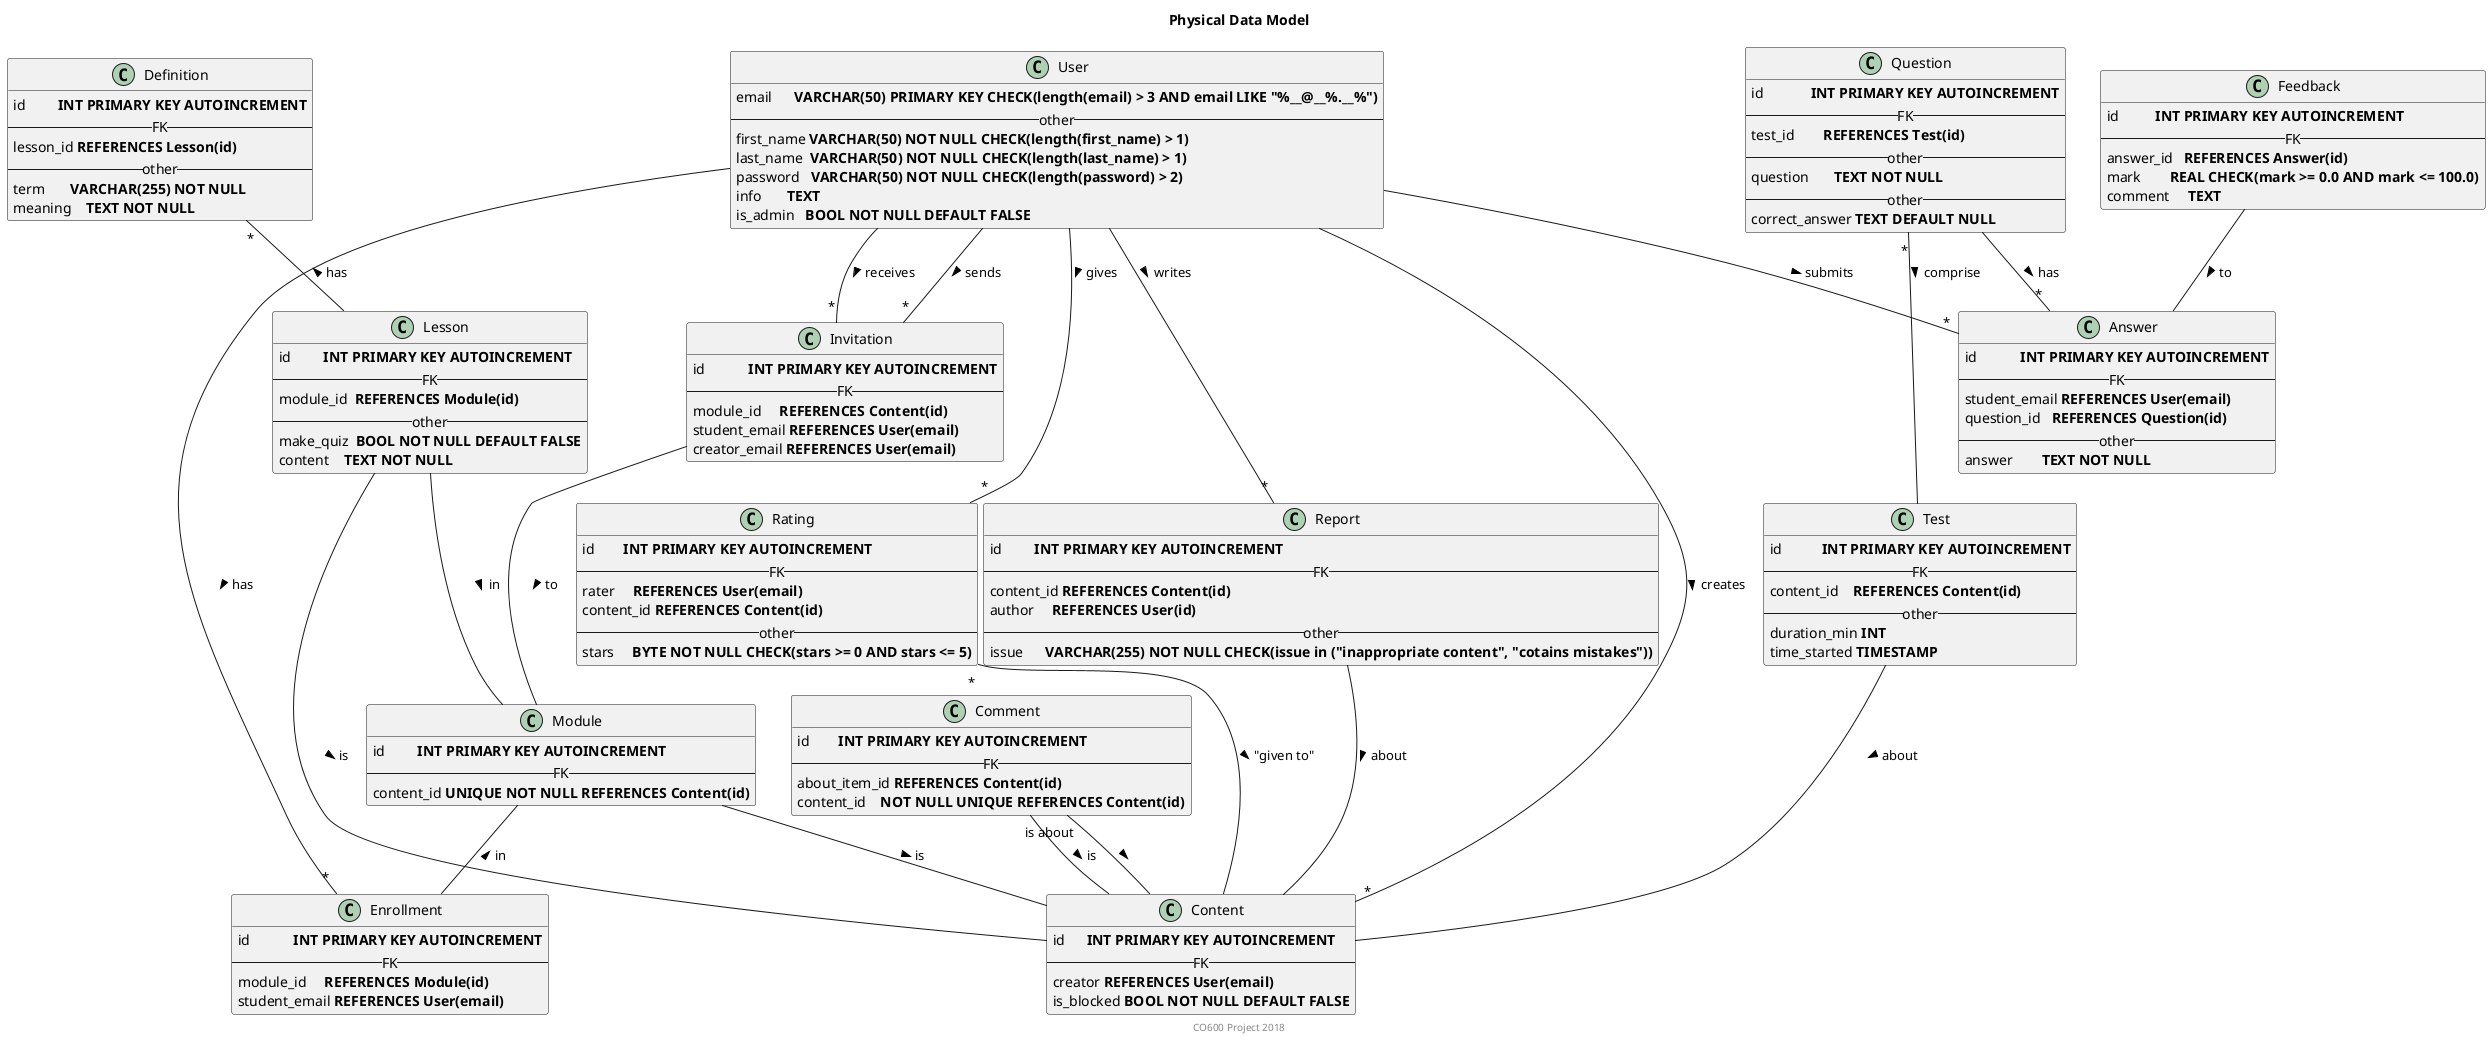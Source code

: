 @startuml

title Physical Data Model
footer CO600 Project 2018

' A user is anyone in the system that can log in (Administrator, and a regular user i.e. Student, Independent Learner and Content Creator)
class User {
  email      <b>VARCHAR(50) PRIMARY KEY CHECK(length(email) > 3 AND email LIKE "%__@__%.__%")</b>
  -- other --
  first_name <b>VARCHAR(50) NOT NULL CHECK(length(first_name) > 1)</b>
  last_name  <b>VARCHAR(50) NOT NULL CHECK(length(last_name) > 1)</b> 
  password   <b>VARCHAR(50) NOT NULL CHECK(length(password) > 2)</b>
  info       <b>TEXT</b>
  is_admin   <b>BOOL NOT NULL DEFAULT FALSE</b>
}

' Abstract representation of anything that has a creator & can be reported.
class Content {
  id      <b>INT PRIMARY KEY AUTOINCREMENT</b>
  -- FK --
  creator <b>REFERENCES User(email)</b>
  is_blocked <b>BOOL NOT NULL DEFAULT FALSE</b>
}

' A question is associated with a test.
' It may be either "closed" or "open". 
class Question {
  id             <b>INT PRIMARY KEY AUTOINCREMENT</b>
  -- FK --
  test_id        <b>REFERENCES Test(id)</b>
  -- other --
  question       <b>TEXT NOT NULL</b>
  -- other --
  correct_answer <b>TEXT DEFAULT NULL</b>
}

' A student may rate a lesson (and give a rating in [0, 5]).
' The average of the ratings of all lessons is the rating of the module.
class Rating {
  id        <b>INT PRIMARY KEY AUTOINCREMENT</b>
  -- FK --
  rater     <b>REFERENCES User(email)</b>
  content_id <b>REFERENCES Content(id)</b>
  -- other --
  stars     <b>BYTE NOT NULL CHECK(stars >= 0 AND stars <= 5)</b>
}

' Comments can be submitted to give feedback about content.
' Because comments themselves are a type of content, this allows for commenting on comments, modules and lessons.
class Comment {
  id        <b>INT PRIMARY KEY AUTOINCREMENT</b>
  -- FK --
  about_item_id <b>REFERENCES Content(id)</b>
  content_id    <b>NOT NULL UNIQUE REFERENCES Content(id)</b>
}

' A content creator may invite a student to take part in their module.
class Invitation {
  id            <b>INT PRIMARY KEY AUTOINCREMENT</b>
  -- FK --
  module_id     <b>REFERENCES Content(id)</b>
  student_email <b>REFERENCES User(email)</b>
  creator_email <b>REFERENCES User(email)</b>
}


' Feedback may be given to a student on their answer to an open question.
class Feedback {
  id          <b>INT PRIMARY KEY AUTOINCREMENT</b>
  -- FK --
  answer_id   <b>REFERENCES Answer(id)</b>
  mark        <b>REAL CHECK(mark >= 0.0 AND mark <= 100.0)</b>
  comment     <b>TEXT</b>
}

class Enrollment {
  id            <b>INT PRIMARY KEY AUTOINCREMENT</b>
  -- FK --
  module_id     <b>REFERENCES Module(id)</b>
  student_email <b>REFERENCES User(email)</b>
}

' A module is like a container (i.e. folder / directory) for lessons.
class Module {
  id         <b>INT PRIMARY KEY AUTOINCREMENT</b>
  -- FK --
  content_id <b>UNIQUE NOT NULL REFERENCES Content(id)</b>
}

' A lesson MUST BE associated with a module.
' A lesson MUST have a content (stored as an HTML string).
' A lesson may be marked as having a quiz made from definitions (automatically generated from the definitions).
class Lesson {
  id         <b>INT PRIMARY KEY AUTOINCREMENT</b>
  -- FK --
  module_id  <b>REFERENCES Module(id)</b>
  -- other --
  make_quiz  <b>BOOL NOT NULL DEFAULT FALSE</b>
  content    <b>TEXT NOT NULL</b>
}

' An answer to an open question may BE given by a student enrolled in a module.
class Answer {
  id            <b>INT PRIMARY KEY AUTOINCREMENT</b>
  -- FK --
  student_email <b>REFERENCES User(email)</b>
  question_id   <b>REFERENCES Question(id)</b>
  -- other --
  answer        <b>TEXT NOT NULL</b>
}

' The content creator may define terms in a lesson they created
class Definition {
  id         <b>INT PRIMARY KEY AUTOINCREMENT</b>
  -- FK --
  lesson_id <b>REFERENCES Lesson(id)</b>
  -- other --
  term       <b>VARCHAR(255) NOT NULL</b>
  meaning    <b>TEXT NOT NULL</b>
}

' A user may report a piece of content (e.g. lesson, module, content) for breaking terms and conditions.
class Report {
  id         <b>INT PRIMARY KEY AUTOINCREMENT</b>
  -- FK --
  content_id <b>REFERENCES Content(id)</b>
  author     <b>REFERENCES User(id)</b>
  -- other --
  issue      <b>VARCHAR(255) NOT NULL CHECK(issue in ("inappropriate content", "cotains mistakes"))</b>
}

' A test may be taken at the end of the module.
class Test {
  id           <b>INT PRIMARY KEY AUTOINCREMENT</b>
  -- FK --
  content_id    <b>REFERENCES Content(id)</b>
  -- other --
  duration_min <b>INT</b>
  time_started <b>TIMESTAMP</b>
}

User -- "*" Content: creates >
User -- "*" Report: writes >
User -- "*" Invitation: receives >
User -- "*" Invitation: sends >
User -- "*" Answer: submits >
User -- "*" Enrollment: has >
User -- "*" Rating: gives >

Definition "*" -- Lesson: has <

Rating "*" -- Content: "given to" >
Module -- Content: is >
Module -- Enrollment: in <
Invitation -- Module: to >
Comment -- Content: is >
Comment -- Content: "is about" >
Lesson -- Content: is >
Lesson -- Module: in >

Feedback -- Answer: to >

Report -- Content: about >

Question "*" -- Test: comprise > 
Question -- "*" Answer: has >

Test -- Content: about > 

@enduml
